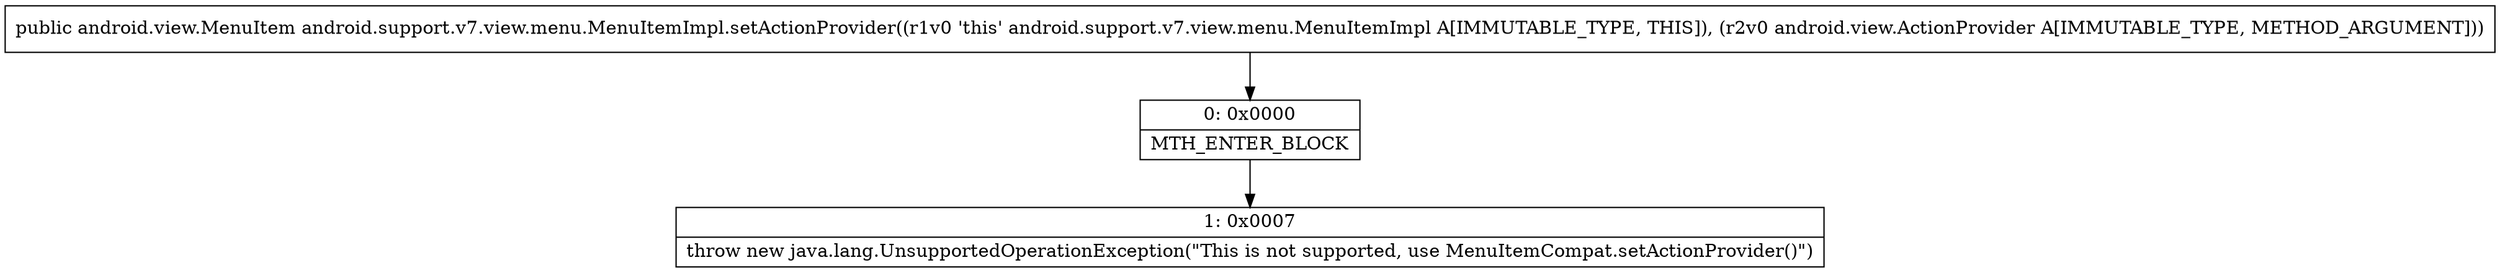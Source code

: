 digraph "CFG forandroid.support.v7.view.menu.MenuItemImpl.setActionProvider(Landroid\/view\/ActionProvider;)Landroid\/view\/MenuItem;" {
Node_0 [shape=record,label="{0\:\ 0x0000|MTH_ENTER_BLOCK\l}"];
Node_1 [shape=record,label="{1\:\ 0x0007|throw new java.lang.UnsupportedOperationException(\"This is not supported, use MenuItemCompat.setActionProvider()\")\l}"];
MethodNode[shape=record,label="{public android.view.MenuItem android.support.v7.view.menu.MenuItemImpl.setActionProvider((r1v0 'this' android.support.v7.view.menu.MenuItemImpl A[IMMUTABLE_TYPE, THIS]), (r2v0 android.view.ActionProvider A[IMMUTABLE_TYPE, METHOD_ARGUMENT])) }"];
MethodNode -> Node_0;
Node_0 -> Node_1;
}

